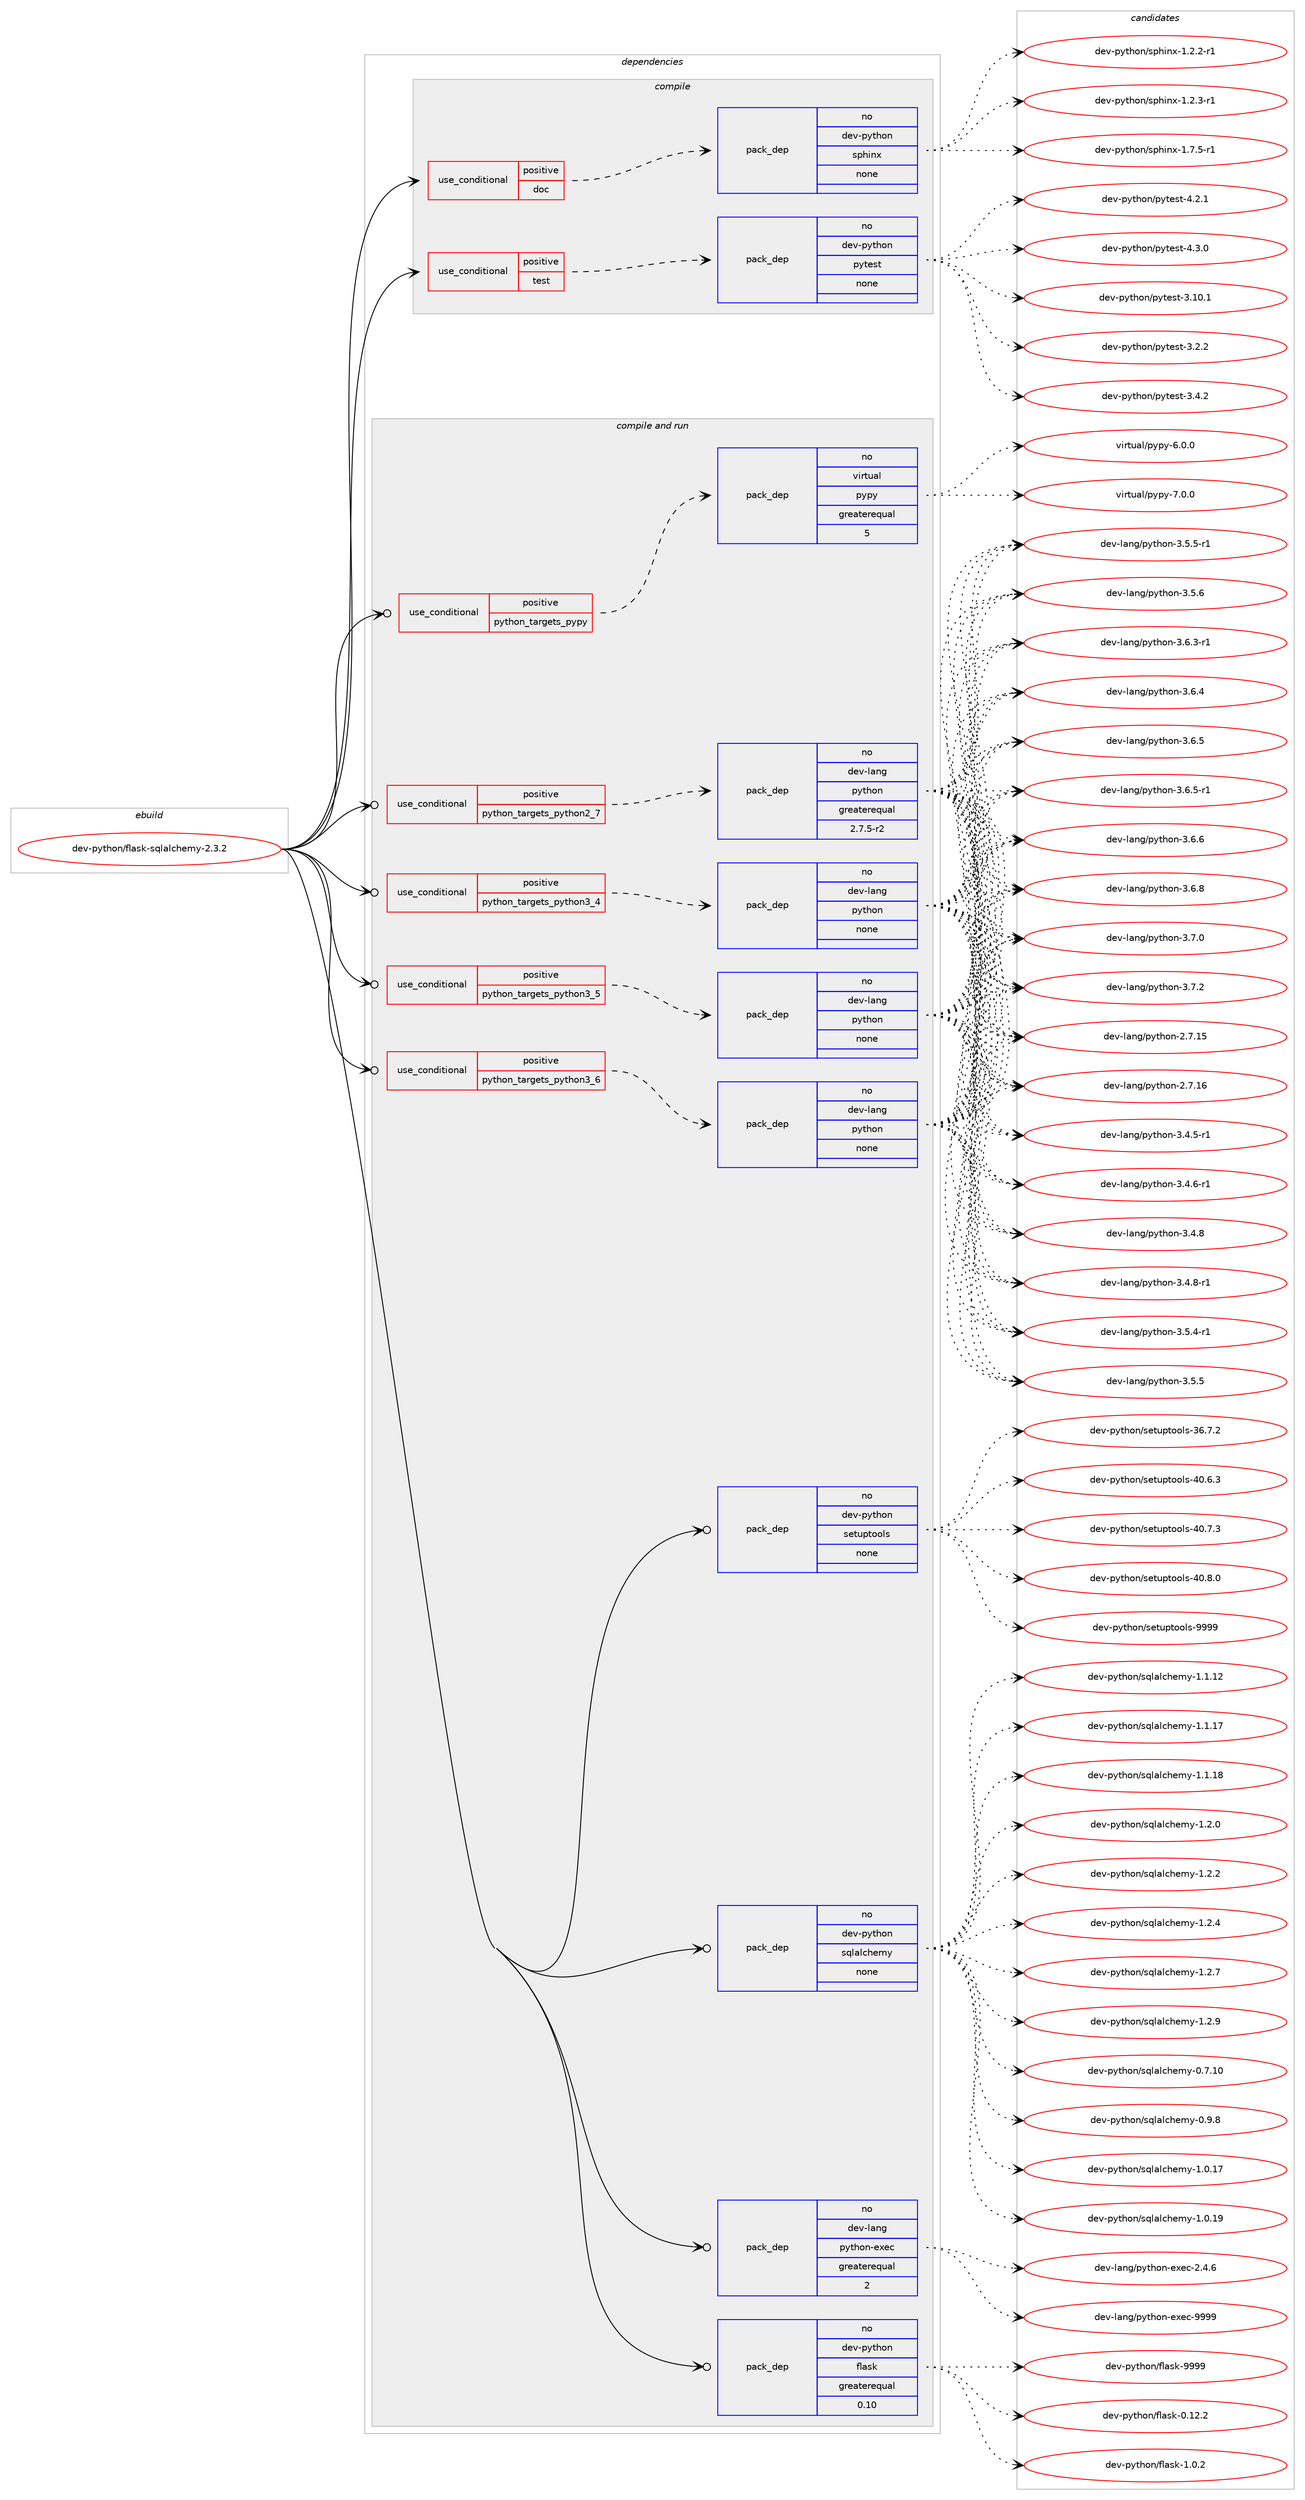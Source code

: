 digraph prolog {

# *************
# Graph options
# *************

newrank=true;
concentrate=true;
compound=true;
graph [rankdir=LR,fontname=Helvetica,fontsize=10,ranksep=1.5];#, ranksep=2.5, nodesep=0.2];
edge  [arrowhead=vee];
node  [fontname=Helvetica,fontsize=10];

# **********
# The ebuild
# **********

subgraph cluster_leftcol {
color=gray;
rank=same;
label=<<i>ebuild</i>>;
id [label="dev-python/flask-sqlalchemy-2.3.2", color=red, width=4, href="../dev-python/flask-sqlalchemy-2.3.2.svg"];
}

# ****************
# The dependencies
# ****************

subgraph cluster_midcol {
color=gray;
label=<<i>dependencies</i>>;
subgraph cluster_compile {
fillcolor="#eeeeee";
style=filled;
label=<<i>compile</i>>;
subgraph cond374558 {
dependency1410021 [label=<<TABLE BORDER="0" CELLBORDER="1" CELLSPACING="0" CELLPADDING="4"><TR><TD ROWSPAN="3" CELLPADDING="10">use_conditional</TD></TR><TR><TD>positive</TD></TR><TR><TD>doc</TD></TR></TABLE>>, shape=none, color=red];
subgraph pack1012204 {
dependency1410022 [label=<<TABLE BORDER="0" CELLBORDER="1" CELLSPACING="0" CELLPADDING="4" WIDTH="220"><TR><TD ROWSPAN="6" CELLPADDING="30">pack_dep</TD></TR><TR><TD WIDTH="110">no</TD></TR><TR><TD>dev-python</TD></TR><TR><TD>sphinx</TD></TR><TR><TD>none</TD></TR><TR><TD></TD></TR></TABLE>>, shape=none, color=blue];
}
dependency1410021:e -> dependency1410022:w [weight=20,style="dashed",arrowhead="vee"];
}
id:e -> dependency1410021:w [weight=20,style="solid",arrowhead="vee"];
subgraph cond374559 {
dependency1410023 [label=<<TABLE BORDER="0" CELLBORDER="1" CELLSPACING="0" CELLPADDING="4"><TR><TD ROWSPAN="3" CELLPADDING="10">use_conditional</TD></TR><TR><TD>positive</TD></TR><TR><TD>test</TD></TR></TABLE>>, shape=none, color=red];
subgraph pack1012205 {
dependency1410024 [label=<<TABLE BORDER="0" CELLBORDER="1" CELLSPACING="0" CELLPADDING="4" WIDTH="220"><TR><TD ROWSPAN="6" CELLPADDING="30">pack_dep</TD></TR><TR><TD WIDTH="110">no</TD></TR><TR><TD>dev-python</TD></TR><TR><TD>pytest</TD></TR><TR><TD>none</TD></TR><TR><TD></TD></TR></TABLE>>, shape=none, color=blue];
}
dependency1410023:e -> dependency1410024:w [weight=20,style="dashed",arrowhead="vee"];
}
id:e -> dependency1410023:w [weight=20,style="solid",arrowhead="vee"];
}
subgraph cluster_compileandrun {
fillcolor="#eeeeee";
style=filled;
label=<<i>compile and run</i>>;
subgraph cond374560 {
dependency1410025 [label=<<TABLE BORDER="0" CELLBORDER="1" CELLSPACING="0" CELLPADDING="4"><TR><TD ROWSPAN="3" CELLPADDING="10">use_conditional</TD></TR><TR><TD>positive</TD></TR><TR><TD>python_targets_pypy</TD></TR></TABLE>>, shape=none, color=red];
subgraph pack1012206 {
dependency1410026 [label=<<TABLE BORDER="0" CELLBORDER="1" CELLSPACING="0" CELLPADDING="4" WIDTH="220"><TR><TD ROWSPAN="6" CELLPADDING="30">pack_dep</TD></TR><TR><TD WIDTH="110">no</TD></TR><TR><TD>virtual</TD></TR><TR><TD>pypy</TD></TR><TR><TD>greaterequal</TD></TR><TR><TD>5</TD></TR></TABLE>>, shape=none, color=blue];
}
dependency1410025:e -> dependency1410026:w [weight=20,style="dashed",arrowhead="vee"];
}
id:e -> dependency1410025:w [weight=20,style="solid",arrowhead="odotvee"];
subgraph cond374561 {
dependency1410027 [label=<<TABLE BORDER="0" CELLBORDER="1" CELLSPACING="0" CELLPADDING="4"><TR><TD ROWSPAN="3" CELLPADDING="10">use_conditional</TD></TR><TR><TD>positive</TD></TR><TR><TD>python_targets_python2_7</TD></TR></TABLE>>, shape=none, color=red];
subgraph pack1012207 {
dependency1410028 [label=<<TABLE BORDER="0" CELLBORDER="1" CELLSPACING="0" CELLPADDING="4" WIDTH="220"><TR><TD ROWSPAN="6" CELLPADDING="30">pack_dep</TD></TR><TR><TD WIDTH="110">no</TD></TR><TR><TD>dev-lang</TD></TR><TR><TD>python</TD></TR><TR><TD>greaterequal</TD></TR><TR><TD>2.7.5-r2</TD></TR></TABLE>>, shape=none, color=blue];
}
dependency1410027:e -> dependency1410028:w [weight=20,style="dashed",arrowhead="vee"];
}
id:e -> dependency1410027:w [weight=20,style="solid",arrowhead="odotvee"];
subgraph cond374562 {
dependency1410029 [label=<<TABLE BORDER="0" CELLBORDER="1" CELLSPACING="0" CELLPADDING="4"><TR><TD ROWSPAN="3" CELLPADDING="10">use_conditional</TD></TR><TR><TD>positive</TD></TR><TR><TD>python_targets_python3_4</TD></TR></TABLE>>, shape=none, color=red];
subgraph pack1012208 {
dependency1410030 [label=<<TABLE BORDER="0" CELLBORDER="1" CELLSPACING="0" CELLPADDING="4" WIDTH="220"><TR><TD ROWSPAN="6" CELLPADDING="30">pack_dep</TD></TR><TR><TD WIDTH="110">no</TD></TR><TR><TD>dev-lang</TD></TR><TR><TD>python</TD></TR><TR><TD>none</TD></TR><TR><TD></TD></TR></TABLE>>, shape=none, color=blue];
}
dependency1410029:e -> dependency1410030:w [weight=20,style="dashed",arrowhead="vee"];
}
id:e -> dependency1410029:w [weight=20,style="solid",arrowhead="odotvee"];
subgraph cond374563 {
dependency1410031 [label=<<TABLE BORDER="0" CELLBORDER="1" CELLSPACING="0" CELLPADDING="4"><TR><TD ROWSPAN="3" CELLPADDING="10">use_conditional</TD></TR><TR><TD>positive</TD></TR><TR><TD>python_targets_python3_5</TD></TR></TABLE>>, shape=none, color=red];
subgraph pack1012209 {
dependency1410032 [label=<<TABLE BORDER="0" CELLBORDER="1" CELLSPACING="0" CELLPADDING="4" WIDTH="220"><TR><TD ROWSPAN="6" CELLPADDING="30">pack_dep</TD></TR><TR><TD WIDTH="110">no</TD></TR><TR><TD>dev-lang</TD></TR><TR><TD>python</TD></TR><TR><TD>none</TD></TR><TR><TD></TD></TR></TABLE>>, shape=none, color=blue];
}
dependency1410031:e -> dependency1410032:w [weight=20,style="dashed",arrowhead="vee"];
}
id:e -> dependency1410031:w [weight=20,style="solid",arrowhead="odotvee"];
subgraph cond374564 {
dependency1410033 [label=<<TABLE BORDER="0" CELLBORDER="1" CELLSPACING="0" CELLPADDING="4"><TR><TD ROWSPAN="3" CELLPADDING="10">use_conditional</TD></TR><TR><TD>positive</TD></TR><TR><TD>python_targets_python3_6</TD></TR></TABLE>>, shape=none, color=red];
subgraph pack1012210 {
dependency1410034 [label=<<TABLE BORDER="0" CELLBORDER="1" CELLSPACING="0" CELLPADDING="4" WIDTH="220"><TR><TD ROWSPAN="6" CELLPADDING="30">pack_dep</TD></TR><TR><TD WIDTH="110">no</TD></TR><TR><TD>dev-lang</TD></TR><TR><TD>python</TD></TR><TR><TD>none</TD></TR><TR><TD></TD></TR></TABLE>>, shape=none, color=blue];
}
dependency1410033:e -> dependency1410034:w [weight=20,style="dashed",arrowhead="vee"];
}
id:e -> dependency1410033:w [weight=20,style="solid",arrowhead="odotvee"];
subgraph pack1012211 {
dependency1410035 [label=<<TABLE BORDER="0" CELLBORDER="1" CELLSPACING="0" CELLPADDING="4" WIDTH="220"><TR><TD ROWSPAN="6" CELLPADDING="30">pack_dep</TD></TR><TR><TD WIDTH="110">no</TD></TR><TR><TD>dev-lang</TD></TR><TR><TD>python-exec</TD></TR><TR><TD>greaterequal</TD></TR><TR><TD>2</TD></TR></TABLE>>, shape=none, color=blue];
}
id:e -> dependency1410035:w [weight=20,style="solid",arrowhead="odotvee"];
subgraph pack1012212 {
dependency1410036 [label=<<TABLE BORDER="0" CELLBORDER="1" CELLSPACING="0" CELLPADDING="4" WIDTH="220"><TR><TD ROWSPAN="6" CELLPADDING="30">pack_dep</TD></TR><TR><TD WIDTH="110">no</TD></TR><TR><TD>dev-python</TD></TR><TR><TD>flask</TD></TR><TR><TD>greaterequal</TD></TR><TR><TD>0.10</TD></TR></TABLE>>, shape=none, color=blue];
}
id:e -> dependency1410036:w [weight=20,style="solid",arrowhead="odotvee"];
subgraph pack1012213 {
dependency1410037 [label=<<TABLE BORDER="0" CELLBORDER="1" CELLSPACING="0" CELLPADDING="4" WIDTH="220"><TR><TD ROWSPAN="6" CELLPADDING="30">pack_dep</TD></TR><TR><TD WIDTH="110">no</TD></TR><TR><TD>dev-python</TD></TR><TR><TD>setuptools</TD></TR><TR><TD>none</TD></TR><TR><TD></TD></TR></TABLE>>, shape=none, color=blue];
}
id:e -> dependency1410037:w [weight=20,style="solid",arrowhead="odotvee"];
subgraph pack1012214 {
dependency1410038 [label=<<TABLE BORDER="0" CELLBORDER="1" CELLSPACING="0" CELLPADDING="4" WIDTH="220"><TR><TD ROWSPAN="6" CELLPADDING="30">pack_dep</TD></TR><TR><TD WIDTH="110">no</TD></TR><TR><TD>dev-python</TD></TR><TR><TD>sqlalchemy</TD></TR><TR><TD>none</TD></TR><TR><TD></TD></TR></TABLE>>, shape=none, color=blue];
}
id:e -> dependency1410038:w [weight=20,style="solid",arrowhead="odotvee"];
}
subgraph cluster_run {
fillcolor="#eeeeee";
style=filled;
label=<<i>run</i>>;
}
}

# **************
# The candidates
# **************

subgraph cluster_choices {
rank=same;
color=gray;
label=<<i>candidates</i>>;

subgraph choice1012204 {
color=black;
nodesep=1;
choice10010111845112121116104111110471151121041051101204549465046504511449 [label="dev-python/sphinx-1.2.2-r1", color=red, width=4,href="../dev-python/sphinx-1.2.2-r1.svg"];
choice10010111845112121116104111110471151121041051101204549465046514511449 [label="dev-python/sphinx-1.2.3-r1", color=red, width=4,href="../dev-python/sphinx-1.2.3-r1.svg"];
choice10010111845112121116104111110471151121041051101204549465546534511449 [label="dev-python/sphinx-1.7.5-r1", color=red, width=4,href="../dev-python/sphinx-1.7.5-r1.svg"];
dependency1410022:e -> choice10010111845112121116104111110471151121041051101204549465046504511449:w [style=dotted,weight="100"];
dependency1410022:e -> choice10010111845112121116104111110471151121041051101204549465046514511449:w [style=dotted,weight="100"];
dependency1410022:e -> choice10010111845112121116104111110471151121041051101204549465546534511449:w [style=dotted,weight="100"];
}
subgraph choice1012205 {
color=black;
nodesep=1;
choice100101118451121211161041111104711212111610111511645514649484649 [label="dev-python/pytest-3.10.1", color=red, width=4,href="../dev-python/pytest-3.10.1.svg"];
choice1001011184511212111610411111047112121116101115116455146504650 [label="dev-python/pytest-3.2.2", color=red, width=4,href="../dev-python/pytest-3.2.2.svg"];
choice1001011184511212111610411111047112121116101115116455146524650 [label="dev-python/pytest-3.4.2", color=red, width=4,href="../dev-python/pytest-3.4.2.svg"];
choice1001011184511212111610411111047112121116101115116455246504649 [label="dev-python/pytest-4.2.1", color=red, width=4,href="../dev-python/pytest-4.2.1.svg"];
choice1001011184511212111610411111047112121116101115116455246514648 [label="dev-python/pytest-4.3.0", color=red, width=4,href="../dev-python/pytest-4.3.0.svg"];
dependency1410024:e -> choice100101118451121211161041111104711212111610111511645514649484649:w [style=dotted,weight="100"];
dependency1410024:e -> choice1001011184511212111610411111047112121116101115116455146504650:w [style=dotted,weight="100"];
dependency1410024:e -> choice1001011184511212111610411111047112121116101115116455146524650:w [style=dotted,weight="100"];
dependency1410024:e -> choice1001011184511212111610411111047112121116101115116455246504649:w [style=dotted,weight="100"];
dependency1410024:e -> choice1001011184511212111610411111047112121116101115116455246514648:w [style=dotted,weight="100"];
}
subgraph choice1012206 {
color=black;
nodesep=1;
choice1181051141161179710847112121112121455446484648 [label="virtual/pypy-6.0.0", color=red, width=4,href="../virtual/pypy-6.0.0.svg"];
choice1181051141161179710847112121112121455546484648 [label="virtual/pypy-7.0.0", color=red, width=4,href="../virtual/pypy-7.0.0.svg"];
dependency1410026:e -> choice1181051141161179710847112121112121455446484648:w [style=dotted,weight="100"];
dependency1410026:e -> choice1181051141161179710847112121112121455546484648:w [style=dotted,weight="100"];
}
subgraph choice1012207 {
color=black;
nodesep=1;
choice10010111845108971101034711212111610411111045504655464953 [label="dev-lang/python-2.7.15", color=red, width=4,href="../dev-lang/python-2.7.15.svg"];
choice10010111845108971101034711212111610411111045504655464954 [label="dev-lang/python-2.7.16", color=red, width=4,href="../dev-lang/python-2.7.16.svg"];
choice1001011184510897110103471121211161041111104551465246534511449 [label="dev-lang/python-3.4.5-r1", color=red, width=4,href="../dev-lang/python-3.4.5-r1.svg"];
choice1001011184510897110103471121211161041111104551465246544511449 [label="dev-lang/python-3.4.6-r1", color=red, width=4,href="../dev-lang/python-3.4.6-r1.svg"];
choice100101118451089711010347112121116104111110455146524656 [label="dev-lang/python-3.4.8", color=red, width=4,href="../dev-lang/python-3.4.8.svg"];
choice1001011184510897110103471121211161041111104551465246564511449 [label="dev-lang/python-3.4.8-r1", color=red, width=4,href="../dev-lang/python-3.4.8-r1.svg"];
choice1001011184510897110103471121211161041111104551465346524511449 [label="dev-lang/python-3.5.4-r1", color=red, width=4,href="../dev-lang/python-3.5.4-r1.svg"];
choice100101118451089711010347112121116104111110455146534653 [label="dev-lang/python-3.5.5", color=red, width=4,href="../dev-lang/python-3.5.5.svg"];
choice1001011184510897110103471121211161041111104551465346534511449 [label="dev-lang/python-3.5.5-r1", color=red, width=4,href="../dev-lang/python-3.5.5-r1.svg"];
choice100101118451089711010347112121116104111110455146534654 [label="dev-lang/python-3.5.6", color=red, width=4,href="../dev-lang/python-3.5.6.svg"];
choice1001011184510897110103471121211161041111104551465446514511449 [label="dev-lang/python-3.6.3-r1", color=red, width=4,href="../dev-lang/python-3.6.3-r1.svg"];
choice100101118451089711010347112121116104111110455146544652 [label="dev-lang/python-3.6.4", color=red, width=4,href="../dev-lang/python-3.6.4.svg"];
choice100101118451089711010347112121116104111110455146544653 [label="dev-lang/python-3.6.5", color=red, width=4,href="../dev-lang/python-3.6.5.svg"];
choice1001011184510897110103471121211161041111104551465446534511449 [label="dev-lang/python-3.6.5-r1", color=red, width=4,href="../dev-lang/python-3.6.5-r1.svg"];
choice100101118451089711010347112121116104111110455146544654 [label="dev-lang/python-3.6.6", color=red, width=4,href="../dev-lang/python-3.6.6.svg"];
choice100101118451089711010347112121116104111110455146544656 [label="dev-lang/python-3.6.8", color=red, width=4,href="../dev-lang/python-3.6.8.svg"];
choice100101118451089711010347112121116104111110455146554648 [label="dev-lang/python-3.7.0", color=red, width=4,href="../dev-lang/python-3.7.0.svg"];
choice100101118451089711010347112121116104111110455146554650 [label="dev-lang/python-3.7.2", color=red, width=4,href="../dev-lang/python-3.7.2.svg"];
dependency1410028:e -> choice10010111845108971101034711212111610411111045504655464953:w [style=dotted,weight="100"];
dependency1410028:e -> choice10010111845108971101034711212111610411111045504655464954:w [style=dotted,weight="100"];
dependency1410028:e -> choice1001011184510897110103471121211161041111104551465246534511449:w [style=dotted,weight="100"];
dependency1410028:e -> choice1001011184510897110103471121211161041111104551465246544511449:w [style=dotted,weight="100"];
dependency1410028:e -> choice100101118451089711010347112121116104111110455146524656:w [style=dotted,weight="100"];
dependency1410028:e -> choice1001011184510897110103471121211161041111104551465246564511449:w [style=dotted,weight="100"];
dependency1410028:e -> choice1001011184510897110103471121211161041111104551465346524511449:w [style=dotted,weight="100"];
dependency1410028:e -> choice100101118451089711010347112121116104111110455146534653:w [style=dotted,weight="100"];
dependency1410028:e -> choice1001011184510897110103471121211161041111104551465346534511449:w [style=dotted,weight="100"];
dependency1410028:e -> choice100101118451089711010347112121116104111110455146534654:w [style=dotted,weight="100"];
dependency1410028:e -> choice1001011184510897110103471121211161041111104551465446514511449:w [style=dotted,weight="100"];
dependency1410028:e -> choice100101118451089711010347112121116104111110455146544652:w [style=dotted,weight="100"];
dependency1410028:e -> choice100101118451089711010347112121116104111110455146544653:w [style=dotted,weight="100"];
dependency1410028:e -> choice1001011184510897110103471121211161041111104551465446534511449:w [style=dotted,weight="100"];
dependency1410028:e -> choice100101118451089711010347112121116104111110455146544654:w [style=dotted,weight="100"];
dependency1410028:e -> choice100101118451089711010347112121116104111110455146544656:w [style=dotted,weight="100"];
dependency1410028:e -> choice100101118451089711010347112121116104111110455146554648:w [style=dotted,weight="100"];
dependency1410028:e -> choice100101118451089711010347112121116104111110455146554650:w [style=dotted,weight="100"];
}
subgraph choice1012208 {
color=black;
nodesep=1;
choice10010111845108971101034711212111610411111045504655464953 [label="dev-lang/python-2.7.15", color=red, width=4,href="../dev-lang/python-2.7.15.svg"];
choice10010111845108971101034711212111610411111045504655464954 [label="dev-lang/python-2.7.16", color=red, width=4,href="../dev-lang/python-2.7.16.svg"];
choice1001011184510897110103471121211161041111104551465246534511449 [label="dev-lang/python-3.4.5-r1", color=red, width=4,href="../dev-lang/python-3.4.5-r1.svg"];
choice1001011184510897110103471121211161041111104551465246544511449 [label="dev-lang/python-3.4.6-r1", color=red, width=4,href="../dev-lang/python-3.4.6-r1.svg"];
choice100101118451089711010347112121116104111110455146524656 [label="dev-lang/python-3.4.8", color=red, width=4,href="../dev-lang/python-3.4.8.svg"];
choice1001011184510897110103471121211161041111104551465246564511449 [label="dev-lang/python-3.4.8-r1", color=red, width=4,href="../dev-lang/python-3.4.8-r1.svg"];
choice1001011184510897110103471121211161041111104551465346524511449 [label="dev-lang/python-3.5.4-r1", color=red, width=4,href="../dev-lang/python-3.5.4-r1.svg"];
choice100101118451089711010347112121116104111110455146534653 [label="dev-lang/python-3.5.5", color=red, width=4,href="../dev-lang/python-3.5.5.svg"];
choice1001011184510897110103471121211161041111104551465346534511449 [label="dev-lang/python-3.5.5-r1", color=red, width=4,href="../dev-lang/python-3.5.5-r1.svg"];
choice100101118451089711010347112121116104111110455146534654 [label="dev-lang/python-3.5.6", color=red, width=4,href="../dev-lang/python-3.5.6.svg"];
choice1001011184510897110103471121211161041111104551465446514511449 [label="dev-lang/python-3.6.3-r1", color=red, width=4,href="../dev-lang/python-3.6.3-r1.svg"];
choice100101118451089711010347112121116104111110455146544652 [label="dev-lang/python-3.6.4", color=red, width=4,href="../dev-lang/python-3.6.4.svg"];
choice100101118451089711010347112121116104111110455146544653 [label="dev-lang/python-3.6.5", color=red, width=4,href="../dev-lang/python-3.6.5.svg"];
choice1001011184510897110103471121211161041111104551465446534511449 [label="dev-lang/python-3.6.5-r1", color=red, width=4,href="../dev-lang/python-3.6.5-r1.svg"];
choice100101118451089711010347112121116104111110455146544654 [label="dev-lang/python-3.6.6", color=red, width=4,href="../dev-lang/python-3.6.6.svg"];
choice100101118451089711010347112121116104111110455146544656 [label="dev-lang/python-3.6.8", color=red, width=4,href="../dev-lang/python-3.6.8.svg"];
choice100101118451089711010347112121116104111110455146554648 [label="dev-lang/python-3.7.0", color=red, width=4,href="../dev-lang/python-3.7.0.svg"];
choice100101118451089711010347112121116104111110455146554650 [label="dev-lang/python-3.7.2", color=red, width=4,href="../dev-lang/python-3.7.2.svg"];
dependency1410030:e -> choice10010111845108971101034711212111610411111045504655464953:w [style=dotted,weight="100"];
dependency1410030:e -> choice10010111845108971101034711212111610411111045504655464954:w [style=dotted,weight="100"];
dependency1410030:e -> choice1001011184510897110103471121211161041111104551465246534511449:w [style=dotted,weight="100"];
dependency1410030:e -> choice1001011184510897110103471121211161041111104551465246544511449:w [style=dotted,weight="100"];
dependency1410030:e -> choice100101118451089711010347112121116104111110455146524656:w [style=dotted,weight="100"];
dependency1410030:e -> choice1001011184510897110103471121211161041111104551465246564511449:w [style=dotted,weight="100"];
dependency1410030:e -> choice1001011184510897110103471121211161041111104551465346524511449:w [style=dotted,weight="100"];
dependency1410030:e -> choice100101118451089711010347112121116104111110455146534653:w [style=dotted,weight="100"];
dependency1410030:e -> choice1001011184510897110103471121211161041111104551465346534511449:w [style=dotted,weight="100"];
dependency1410030:e -> choice100101118451089711010347112121116104111110455146534654:w [style=dotted,weight="100"];
dependency1410030:e -> choice1001011184510897110103471121211161041111104551465446514511449:w [style=dotted,weight="100"];
dependency1410030:e -> choice100101118451089711010347112121116104111110455146544652:w [style=dotted,weight="100"];
dependency1410030:e -> choice100101118451089711010347112121116104111110455146544653:w [style=dotted,weight="100"];
dependency1410030:e -> choice1001011184510897110103471121211161041111104551465446534511449:w [style=dotted,weight="100"];
dependency1410030:e -> choice100101118451089711010347112121116104111110455146544654:w [style=dotted,weight="100"];
dependency1410030:e -> choice100101118451089711010347112121116104111110455146544656:w [style=dotted,weight="100"];
dependency1410030:e -> choice100101118451089711010347112121116104111110455146554648:w [style=dotted,weight="100"];
dependency1410030:e -> choice100101118451089711010347112121116104111110455146554650:w [style=dotted,weight="100"];
}
subgraph choice1012209 {
color=black;
nodesep=1;
choice10010111845108971101034711212111610411111045504655464953 [label="dev-lang/python-2.7.15", color=red, width=4,href="../dev-lang/python-2.7.15.svg"];
choice10010111845108971101034711212111610411111045504655464954 [label="dev-lang/python-2.7.16", color=red, width=4,href="../dev-lang/python-2.7.16.svg"];
choice1001011184510897110103471121211161041111104551465246534511449 [label="dev-lang/python-3.4.5-r1", color=red, width=4,href="../dev-lang/python-3.4.5-r1.svg"];
choice1001011184510897110103471121211161041111104551465246544511449 [label="dev-lang/python-3.4.6-r1", color=red, width=4,href="../dev-lang/python-3.4.6-r1.svg"];
choice100101118451089711010347112121116104111110455146524656 [label="dev-lang/python-3.4.8", color=red, width=4,href="../dev-lang/python-3.4.8.svg"];
choice1001011184510897110103471121211161041111104551465246564511449 [label="dev-lang/python-3.4.8-r1", color=red, width=4,href="../dev-lang/python-3.4.8-r1.svg"];
choice1001011184510897110103471121211161041111104551465346524511449 [label="dev-lang/python-3.5.4-r1", color=red, width=4,href="../dev-lang/python-3.5.4-r1.svg"];
choice100101118451089711010347112121116104111110455146534653 [label="dev-lang/python-3.5.5", color=red, width=4,href="../dev-lang/python-3.5.5.svg"];
choice1001011184510897110103471121211161041111104551465346534511449 [label="dev-lang/python-3.5.5-r1", color=red, width=4,href="../dev-lang/python-3.5.5-r1.svg"];
choice100101118451089711010347112121116104111110455146534654 [label="dev-lang/python-3.5.6", color=red, width=4,href="../dev-lang/python-3.5.6.svg"];
choice1001011184510897110103471121211161041111104551465446514511449 [label="dev-lang/python-3.6.3-r1", color=red, width=4,href="../dev-lang/python-3.6.3-r1.svg"];
choice100101118451089711010347112121116104111110455146544652 [label="dev-lang/python-3.6.4", color=red, width=4,href="../dev-lang/python-3.6.4.svg"];
choice100101118451089711010347112121116104111110455146544653 [label="dev-lang/python-3.6.5", color=red, width=4,href="../dev-lang/python-3.6.5.svg"];
choice1001011184510897110103471121211161041111104551465446534511449 [label="dev-lang/python-3.6.5-r1", color=red, width=4,href="../dev-lang/python-3.6.5-r1.svg"];
choice100101118451089711010347112121116104111110455146544654 [label="dev-lang/python-3.6.6", color=red, width=4,href="../dev-lang/python-3.6.6.svg"];
choice100101118451089711010347112121116104111110455146544656 [label="dev-lang/python-3.6.8", color=red, width=4,href="../dev-lang/python-3.6.8.svg"];
choice100101118451089711010347112121116104111110455146554648 [label="dev-lang/python-3.7.0", color=red, width=4,href="../dev-lang/python-3.7.0.svg"];
choice100101118451089711010347112121116104111110455146554650 [label="dev-lang/python-3.7.2", color=red, width=4,href="../dev-lang/python-3.7.2.svg"];
dependency1410032:e -> choice10010111845108971101034711212111610411111045504655464953:w [style=dotted,weight="100"];
dependency1410032:e -> choice10010111845108971101034711212111610411111045504655464954:w [style=dotted,weight="100"];
dependency1410032:e -> choice1001011184510897110103471121211161041111104551465246534511449:w [style=dotted,weight="100"];
dependency1410032:e -> choice1001011184510897110103471121211161041111104551465246544511449:w [style=dotted,weight="100"];
dependency1410032:e -> choice100101118451089711010347112121116104111110455146524656:w [style=dotted,weight="100"];
dependency1410032:e -> choice1001011184510897110103471121211161041111104551465246564511449:w [style=dotted,weight="100"];
dependency1410032:e -> choice1001011184510897110103471121211161041111104551465346524511449:w [style=dotted,weight="100"];
dependency1410032:e -> choice100101118451089711010347112121116104111110455146534653:w [style=dotted,weight="100"];
dependency1410032:e -> choice1001011184510897110103471121211161041111104551465346534511449:w [style=dotted,weight="100"];
dependency1410032:e -> choice100101118451089711010347112121116104111110455146534654:w [style=dotted,weight="100"];
dependency1410032:e -> choice1001011184510897110103471121211161041111104551465446514511449:w [style=dotted,weight="100"];
dependency1410032:e -> choice100101118451089711010347112121116104111110455146544652:w [style=dotted,weight="100"];
dependency1410032:e -> choice100101118451089711010347112121116104111110455146544653:w [style=dotted,weight="100"];
dependency1410032:e -> choice1001011184510897110103471121211161041111104551465446534511449:w [style=dotted,weight="100"];
dependency1410032:e -> choice100101118451089711010347112121116104111110455146544654:w [style=dotted,weight="100"];
dependency1410032:e -> choice100101118451089711010347112121116104111110455146544656:w [style=dotted,weight="100"];
dependency1410032:e -> choice100101118451089711010347112121116104111110455146554648:w [style=dotted,weight="100"];
dependency1410032:e -> choice100101118451089711010347112121116104111110455146554650:w [style=dotted,weight="100"];
}
subgraph choice1012210 {
color=black;
nodesep=1;
choice10010111845108971101034711212111610411111045504655464953 [label="dev-lang/python-2.7.15", color=red, width=4,href="../dev-lang/python-2.7.15.svg"];
choice10010111845108971101034711212111610411111045504655464954 [label="dev-lang/python-2.7.16", color=red, width=4,href="../dev-lang/python-2.7.16.svg"];
choice1001011184510897110103471121211161041111104551465246534511449 [label="dev-lang/python-3.4.5-r1", color=red, width=4,href="../dev-lang/python-3.4.5-r1.svg"];
choice1001011184510897110103471121211161041111104551465246544511449 [label="dev-lang/python-3.4.6-r1", color=red, width=4,href="../dev-lang/python-3.4.6-r1.svg"];
choice100101118451089711010347112121116104111110455146524656 [label="dev-lang/python-3.4.8", color=red, width=4,href="../dev-lang/python-3.4.8.svg"];
choice1001011184510897110103471121211161041111104551465246564511449 [label="dev-lang/python-3.4.8-r1", color=red, width=4,href="../dev-lang/python-3.4.8-r1.svg"];
choice1001011184510897110103471121211161041111104551465346524511449 [label="dev-lang/python-3.5.4-r1", color=red, width=4,href="../dev-lang/python-3.5.4-r1.svg"];
choice100101118451089711010347112121116104111110455146534653 [label="dev-lang/python-3.5.5", color=red, width=4,href="../dev-lang/python-3.5.5.svg"];
choice1001011184510897110103471121211161041111104551465346534511449 [label="dev-lang/python-3.5.5-r1", color=red, width=4,href="../dev-lang/python-3.5.5-r1.svg"];
choice100101118451089711010347112121116104111110455146534654 [label="dev-lang/python-3.5.6", color=red, width=4,href="../dev-lang/python-3.5.6.svg"];
choice1001011184510897110103471121211161041111104551465446514511449 [label="dev-lang/python-3.6.3-r1", color=red, width=4,href="../dev-lang/python-3.6.3-r1.svg"];
choice100101118451089711010347112121116104111110455146544652 [label="dev-lang/python-3.6.4", color=red, width=4,href="../dev-lang/python-3.6.4.svg"];
choice100101118451089711010347112121116104111110455146544653 [label="dev-lang/python-3.6.5", color=red, width=4,href="../dev-lang/python-3.6.5.svg"];
choice1001011184510897110103471121211161041111104551465446534511449 [label="dev-lang/python-3.6.5-r1", color=red, width=4,href="../dev-lang/python-3.6.5-r1.svg"];
choice100101118451089711010347112121116104111110455146544654 [label="dev-lang/python-3.6.6", color=red, width=4,href="../dev-lang/python-3.6.6.svg"];
choice100101118451089711010347112121116104111110455146544656 [label="dev-lang/python-3.6.8", color=red, width=4,href="../dev-lang/python-3.6.8.svg"];
choice100101118451089711010347112121116104111110455146554648 [label="dev-lang/python-3.7.0", color=red, width=4,href="../dev-lang/python-3.7.0.svg"];
choice100101118451089711010347112121116104111110455146554650 [label="dev-lang/python-3.7.2", color=red, width=4,href="../dev-lang/python-3.7.2.svg"];
dependency1410034:e -> choice10010111845108971101034711212111610411111045504655464953:w [style=dotted,weight="100"];
dependency1410034:e -> choice10010111845108971101034711212111610411111045504655464954:w [style=dotted,weight="100"];
dependency1410034:e -> choice1001011184510897110103471121211161041111104551465246534511449:w [style=dotted,weight="100"];
dependency1410034:e -> choice1001011184510897110103471121211161041111104551465246544511449:w [style=dotted,weight="100"];
dependency1410034:e -> choice100101118451089711010347112121116104111110455146524656:w [style=dotted,weight="100"];
dependency1410034:e -> choice1001011184510897110103471121211161041111104551465246564511449:w [style=dotted,weight="100"];
dependency1410034:e -> choice1001011184510897110103471121211161041111104551465346524511449:w [style=dotted,weight="100"];
dependency1410034:e -> choice100101118451089711010347112121116104111110455146534653:w [style=dotted,weight="100"];
dependency1410034:e -> choice1001011184510897110103471121211161041111104551465346534511449:w [style=dotted,weight="100"];
dependency1410034:e -> choice100101118451089711010347112121116104111110455146534654:w [style=dotted,weight="100"];
dependency1410034:e -> choice1001011184510897110103471121211161041111104551465446514511449:w [style=dotted,weight="100"];
dependency1410034:e -> choice100101118451089711010347112121116104111110455146544652:w [style=dotted,weight="100"];
dependency1410034:e -> choice100101118451089711010347112121116104111110455146544653:w [style=dotted,weight="100"];
dependency1410034:e -> choice1001011184510897110103471121211161041111104551465446534511449:w [style=dotted,weight="100"];
dependency1410034:e -> choice100101118451089711010347112121116104111110455146544654:w [style=dotted,weight="100"];
dependency1410034:e -> choice100101118451089711010347112121116104111110455146544656:w [style=dotted,weight="100"];
dependency1410034:e -> choice100101118451089711010347112121116104111110455146554648:w [style=dotted,weight="100"];
dependency1410034:e -> choice100101118451089711010347112121116104111110455146554650:w [style=dotted,weight="100"];
}
subgraph choice1012211 {
color=black;
nodesep=1;
choice1001011184510897110103471121211161041111104510112010199455046524654 [label="dev-lang/python-exec-2.4.6", color=red, width=4,href="../dev-lang/python-exec-2.4.6.svg"];
choice10010111845108971101034711212111610411111045101120101994557575757 [label="dev-lang/python-exec-9999", color=red, width=4,href="../dev-lang/python-exec-9999.svg"];
dependency1410035:e -> choice1001011184510897110103471121211161041111104510112010199455046524654:w [style=dotted,weight="100"];
dependency1410035:e -> choice10010111845108971101034711212111610411111045101120101994557575757:w [style=dotted,weight="100"];
}
subgraph choice1012212 {
color=black;
nodesep=1;
choice10010111845112121116104111110471021089711510745484649504650 [label="dev-python/flask-0.12.2", color=red, width=4,href="../dev-python/flask-0.12.2.svg"];
choice100101118451121211161041111104710210897115107454946484650 [label="dev-python/flask-1.0.2", color=red, width=4,href="../dev-python/flask-1.0.2.svg"];
choice1001011184511212111610411111047102108971151074557575757 [label="dev-python/flask-9999", color=red, width=4,href="../dev-python/flask-9999.svg"];
dependency1410036:e -> choice10010111845112121116104111110471021089711510745484649504650:w [style=dotted,weight="100"];
dependency1410036:e -> choice100101118451121211161041111104710210897115107454946484650:w [style=dotted,weight="100"];
dependency1410036:e -> choice1001011184511212111610411111047102108971151074557575757:w [style=dotted,weight="100"];
}
subgraph choice1012213 {
color=black;
nodesep=1;
choice100101118451121211161041111104711510111611711211611111110811545515446554650 [label="dev-python/setuptools-36.7.2", color=red, width=4,href="../dev-python/setuptools-36.7.2.svg"];
choice100101118451121211161041111104711510111611711211611111110811545524846544651 [label="dev-python/setuptools-40.6.3", color=red, width=4,href="../dev-python/setuptools-40.6.3.svg"];
choice100101118451121211161041111104711510111611711211611111110811545524846554651 [label="dev-python/setuptools-40.7.3", color=red, width=4,href="../dev-python/setuptools-40.7.3.svg"];
choice100101118451121211161041111104711510111611711211611111110811545524846564648 [label="dev-python/setuptools-40.8.0", color=red, width=4,href="../dev-python/setuptools-40.8.0.svg"];
choice10010111845112121116104111110471151011161171121161111111081154557575757 [label="dev-python/setuptools-9999", color=red, width=4,href="../dev-python/setuptools-9999.svg"];
dependency1410037:e -> choice100101118451121211161041111104711510111611711211611111110811545515446554650:w [style=dotted,weight="100"];
dependency1410037:e -> choice100101118451121211161041111104711510111611711211611111110811545524846544651:w [style=dotted,weight="100"];
dependency1410037:e -> choice100101118451121211161041111104711510111611711211611111110811545524846554651:w [style=dotted,weight="100"];
dependency1410037:e -> choice100101118451121211161041111104711510111611711211611111110811545524846564648:w [style=dotted,weight="100"];
dependency1410037:e -> choice10010111845112121116104111110471151011161171121161111111081154557575757:w [style=dotted,weight="100"];
}
subgraph choice1012214 {
color=black;
nodesep=1;
choice1001011184511212111610411111047115113108971089910410110912145484655464948 [label="dev-python/sqlalchemy-0.7.10", color=red, width=4,href="../dev-python/sqlalchemy-0.7.10.svg"];
choice10010111845112121116104111110471151131089710899104101109121454846574656 [label="dev-python/sqlalchemy-0.9.8", color=red, width=4,href="../dev-python/sqlalchemy-0.9.8.svg"];
choice1001011184511212111610411111047115113108971089910410110912145494648464955 [label="dev-python/sqlalchemy-1.0.17", color=red, width=4,href="../dev-python/sqlalchemy-1.0.17.svg"];
choice1001011184511212111610411111047115113108971089910410110912145494648464957 [label="dev-python/sqlalchemy-1.0.19", color=red, width=4,href="../dev-python/sqlalchemy-1.0.19.svg"];
choice1001011184511212111610411111047115113108971089910410110912145494649464950 [label="dev-python/sqlalchemy-1.1.12", color=red, width=4,href="../dev-python/sqlalchemy-1.1.12.svg"];
choice1001011184511212111610411111047115113108971089910410110912145494649464955 [label="dev-python/sqlalchemy-1.1.17", color=red, width=4,href="../dev-python/sqlalchemy-1.1.17.svg"];
choice1001011184511212111610411111047115113108971089910410110912145494649464956 [label="dev-python/sqlalchemy-1.1.18", color=red, width=4,href="../dev-python/sqlalchemy-1.1.18.svg"];
choice10010111845112121116104111110471151131089710899104101109121454946504648 [label="dev-python/sqlalchemy-1.2.0", color=red, width=4,href="../dev-python/sqlalchemy-1.2.0.svg"];
choice10010111845112121116104111110471151131089710899104101109121454946504650 [label="dev-python/sqlalchemy-1.2.2", color=red, width=4,href="../dev-python/sqlalchemy-1.2.2.svg"];
choice10010111845112121116104111110471151131089710899104101109121454946504652 [label="dev-python/sqlalchemy-1.2.4", color=red, width=4,href="../dev-python/sqlalchemy-1.2.4.svg"];
choice10010111845112121116104111110471151131089710899104101109121454946504655 [label="dev-python/sqlalchemy-1.2.7", color=red, width=4,href="../dev-python/sqlalchemy-1.2.7.svg"];
choice10010111845112121116104111110471151131089710899104101109121454946504657 [label="dev-python/sqlalchemy-1.2.9", color=red, width=4,href="../dev-python/sqlalchemy-1.2.9.svg"];
dependency1410038:e -> choice1001011184511212111610411111047115113108971089910410110912145484655464948:w [style=dotted,weight="100"];
dependency1410038:e -> choice10010111845112121116104111110471151131089710899104101109121454846574656:w [style=dotted,weight="100"];
dependency1410038:e -> choice1001011184511212111610411111047115113108971089910410110912145494648464955:w [style=dotted,weight="100"];
dependency1410038:e -> choice1001011184511212111610411111047115113108971089910410110912145494648464957:w [style=dotted,weight="100"];
dependency1410038:e -> choice1001011184511212111610411111047115113108971089910410110912145494649464950:w [style=dotted,weight="100"];
dependency1410038:e -> choice1001011184511212111610411111047115113108971089910410110912145494649464955:w [style=dotted,weight="100"];
dependency1410038:e -> choice1001011184511212111610411111047115113108971089910410110912145494649464956:w [style=dotted,weight="100"];
dependency1410038:e -> choice10010111845112121116104111110471151131089710899104101109121454946504648:w [style=dotted,weight="100"];
dependency1410038:e -> choice10010111845112121116104111110471151131089710899104101109121454946504650:w [style=dotted,weight="100"];
dependency1410038:e -> choice10010111845112121116104111110471151131089710899104101109121454946504652:w [style=dotted,weight="100"];
dependency1410038:e -> choice10010111845112121116104111110471151131089710899104101109121454946504655:w [style=dotted,weight="100"];
dependency1410038:e -> choice10010111845112121116104111110471151131089710899104101109121454946504657:w [style=dotted,weight="100"];
}
}

}
